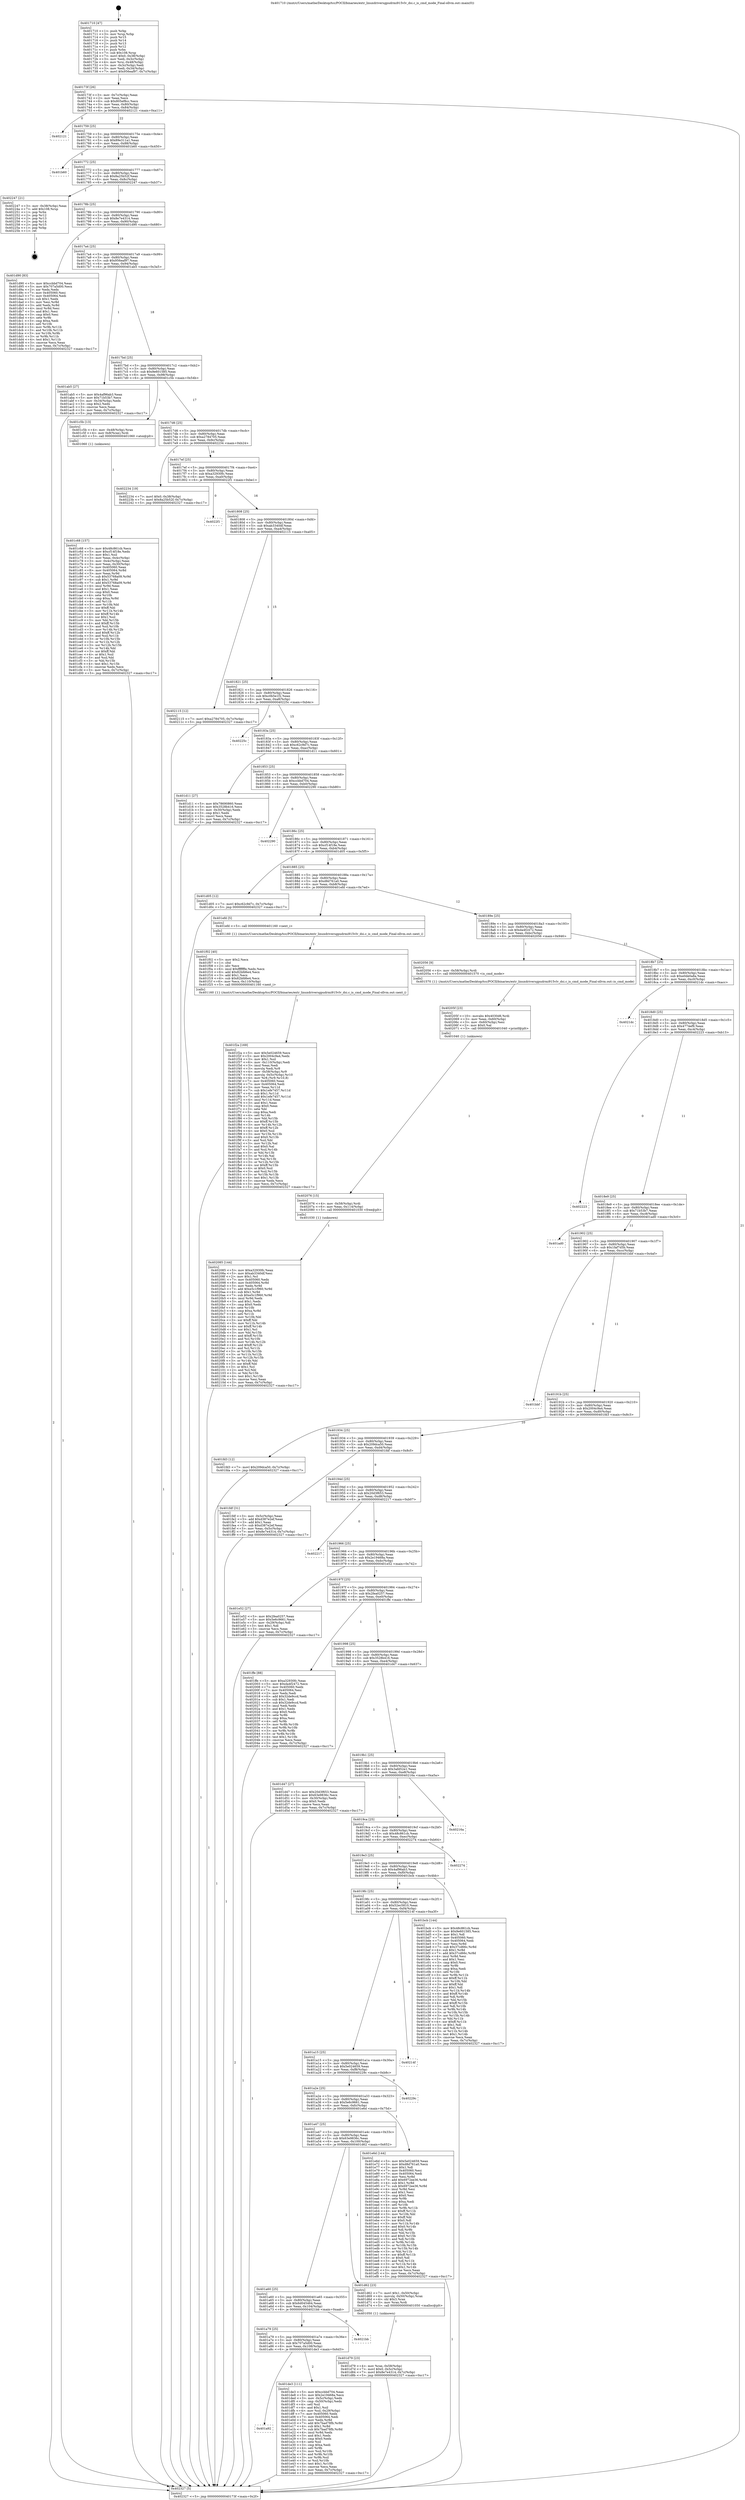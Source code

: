 digraph "0x401710" {
  label = "0x401710 (/mnt/c/Users/mathe/Desktop/tcc/POCII/binaries/extr_linuxdriversgpudrmi915vlv_dsi.c_is_cmd_mode_Final-ollvm.out::main(0))"
  labelloc = "t"
  node[shape=record]

  Entry [label="",width=0.3,height=0.3,shape=circle,fillcolor=black,style=filled]
  "0x40173f" [label="{
     0x40173f [26]\l
     | [instrs]\l
     &nbsp;&nbsp;0x40173f \<+3\>: mov -0x7c(%rbp),%eax\l
     &nbsp;&nbsp;0x401742 \<+2\>: mov %eax,%ecx\l
     &nbsp;&nbsp;0x401744 \<+6\>: sub $0x805ef8cc,%ecx\l
     &nbsp;&nbsp;0x40174a \<+3\>: mov %eax,-0x80(%rbp)\l
     &nbsp;&nbsp;0x40174d \<+6\>: mov %ecx,-0x84(%rbp)\l
     &nbsp;&nbsp;0x401753 \<+6\>: je 0000000000402121 \<main+0xa11\>\l
  }"]
  "0x402121" [label="{
     0x402121\l
  }", style=dashed]
  "0x401759" [label="{
     0x401759 [25]\l
     | [instrs]\l
     &nbsp;&nbsp;0x401759 \<+5\>: jmp 000000000040175e \<main+0x4e\>\l
     &nbsp;&nbsp;0x40175e \<+3\>: mov -0x80(%rbp),%eax\l
     &nbsp;&nbsp;0x401761 \<+5\>: sub $0x89e311a1,%eax\l
     &nbsp;&nbsp;0x401766 \<+6\>: mov %eax,-0x88(%rbp)\l
     &nbsp;&nbsp;0x40176c \<+6\>: je 0000000000401b60 \<main+0x450\>\l
  }"]
  Exit [label="",width=0.3,height=0.3,shape=circle,fillcolor=black,style=filled,peripheries=2]
  "0x401b60" [label="{
     0x401b60\l
  }", style=dashed]
  "0x401772" [label="{
     0x401772 [25]\l
     | [instrs]\l
     &nbsp;&nbsp;0x401772 \<+5\>: jmp 0000000000401777 \<main+0x67\>\l
     &nbsp;&nbsp;0x401777 \<+3\>: mov -0x80(%rbp),%eax\l
     &nbsp;&nbsp;0x40177a \<+5\>: sub $0x8a25b52f,%eax\l
     &nbsp;&nbsp;0x40177f \<+6\>: mov %eax,-0x8c(%rbp)\l
     &nbsp;&nbsp;0x401785 \<+6\>: je 0000000000402247 \<main+0xb37\>\l
  }"]
  "0x402085" [label="{
     0x402085 [144]\l
     | [instrs]\l
     &nbsp;&nbsp;0x402085 \<+5\>: mov $0xa32930fc,%eax\l
     &nbsp;&nbsp;0x40208a \<+5\>: mov $0xab3340df,%esi\l
     &nbsp;&nbsp;0x40208f \<+2\>: mov $0x1,%cl\l
     &nbsp;&nbsp;0x402091 \<+7\>: mov 0x405060,%edx\l
     &nbsp;&nbsp;0x402098 \<+8\>: mov 0x405064,%r8d\l
     &nbsp;&nbsp;0x4020a0 \<+3\>: mov %edx,%r9d\l
     &nbsp;&nbsp;0x4020a3 \<+7\>: add $0xe5c1f960,%r9d\l
     &nbsp;&nbsp;0x4020aa \<+4\>: sub $0x1,%r9d\l
     &nbsp;&nbsp;0x4020ae \<+7\>: sub $0xe5c1f960,%r9d\l
     &nbsp;&nbsp;0x4020b5 \<+4\>: imul %r9d,%edx\l
     &nbsp;&nbsp;0x4020b9 \<+3\>: and $0x1,%edx\l
     &nbsp;&nbsp;0x4020bc \<+3\>: cmp $0x0,%edx\l
     &nbsp;&nbsp;0x4020bf \<+4\>: sete %r10b\l
     &nbsp;&nbsp;0x4020c3 \<+4\>: cmp $0xa,%r8d\l
     &nbsp;&nbsp;0x4020c7 \<+4\>: setl %r11b\l
     &nbsp;&nbsp;0x4020cb \<+3\>: mov %r10b,%bl\l
     &nbsp;&nbsp;0x4020ce \<+3\>: xor $0xff,%bl\l
     &nbsp;&nbsp;0x4020d1 \<+3\>: mov %r11b,%r14b\l
     &nbsp;&nbsp;0x4020d4 \<+4\>: xor $0xff,%r14b\l
     &nbsp;&nbsp;0x4020d8 \<+3\>: xor $0x1,%cl\l
     &nbsp;&nbsp;0x4020db \<+3\>: mov %bl,%r15b\l
     &nbsp;&nbsp;0x4020de \<+4\>: and $0xff,%r15b\l
     &nbsp;&nbsp;0x4020e2 \<+3\>: and %cl,%r10b\l
     &nbsp;&nbsp;0x4020e5 \<+3\>: mov %r14b,%r12b\l
     &nbsp;&nbsp;0x4020e8 \<+4\>: and $0xff,%r12b\l
     &nbsp;&nbsp;0x4020ec \<+3\>: and %cl,%r11b\l
     &nbsp;&nbsp;0x4020ef \<+3\>: or %r10b,%r15b\l
     &nbsp;&nbsp;0x4020f2 \<+3\>: or %r11b,%r12b\l
     &nbsp;&nbsp;0x4020f5 \<+3\>: xor %r12b,%r15b\l
     &nbsp;&nbsp;0x4020f8 \<+3\>: or %r14b,%bl\l
     &nbsp;&nbsp;0x4020fb \<+3\>: xor $0xff,%bl\l
     &nbsp;&nbsp;0x4020fe \<+3\>: or $0x1,%cl\l
     &nbsp;&nbsp;0x402101 \<+2\>: and %cl,%bl\l
     &nbsp;&nbsp;0x402103 \<+3\>: or %bl,%r15b\l
     &nbsp;&nbsp;0x402106 \<+4\>: test $0x1,%r15b\l
     &nbsp;&nbsp;0x40210a \<+3\>: cmovne %esi,%eax\l
     &nbsp;&nbsp;0x40210d \<+3\>: mov %eax,-0x7c(%rbp)\l
     &nbsp;&nbsp;0x402110 \<+5\>: jmp 0000000000402327 \<main+0xc17\>\l
  }"]
  "0x402247" [label="{
     0x402247 [21]\l
     | [instrs]\l
     &nbsp;&nbsp;0x402247 \<+3\>: mov -0x38(%rbp),%eax\l
     &nbsp;&nbsp;0x40224a \<+7\>: add $0x108,%rsp\l
     &nbsp;&nbsp;0x402251 \<+1\>: pop %rbx\l
     &nbsp;&nbsp;0x402252 \<+2\>: pop %r12\l
     &nbsp;&nbsp;0x402254 \<+2\>: pop %r13\l
     &nbsp;&nbsp;0x402256 \<+2\>: pop %r14\l
     &nbsp;&nbsp;0x402258 \<+2\>: pop %r15\l
     &nbsp;&nbsp;0x40225a \<+1\>: pop %rbp\l
     &nbsp;&nbsp;0x40225b \<+1\>: ret\l
  }"]
  "0x40178b" [label="{
     0x40178b [25]\l
     | [instrs]\l
     &nbsp;&nbsp;0x40178b \<+5\>: jmp 0000000000401790 \<main+0x80\>\l
     &nbsp;&nbsp;0x401790 \<+3\>: mov -0x80(%rbp),%eax\l
     &nbsp;&nbsp;0x401793 \<+5\>: sub $0x8e7e4314,%eax\l
     &nbsp;&nbsp;0x401798 \<+6\>: mov %eax,-0x90(%rbp)\l
     &nbsp;&nbsp;0x40179e \<+6\>: je 0000000000401d90 \<main+0x680\>\l
  }"]
  "0x402076" [label="{
     0x402076 [15]\l
     | [instrs]\l
     &nbsp;&nbsp;0x402076 \<+4\>: mov -0x58(%rbp),%rdi\l
     &nbsp;&nbsp;0x40207a \<+6\>: mov %eax,-0x114(%rbp)\l
     &nbsp;&nbsp;0x402080 \<+5\>: call 0000000000401030 \<free@plt\>\l
     | [calls]\l
     &nbsp;&nbsp;0x401030 \{1\} (unknown)\l
  }"]
  "0x401d90" [label="{
     0x401d90 [83]\l
     | [instrs]\l
     &nbsp;&nbsp;0x401d90 \<+5\>: mov $0xccbbd704,%eax\l
     &nbsp;&nbsp;0x401d95 \<+5\>: mov $0x707a5d00,%ecx\l
     &nbsp;&nbsp;0x401d9a \<+2\>: xor %edx,%edx\l
     &nbsp;&nbsp;0x401d9c \<+7\>: mov 0x405060,%esi\l
     &nbsp;&nbsp;0x401da3 \<+7\>: mov 0x405064,%edi\l
     &nbsp;&nbsp;0x401daa \<+3\>: sub $0x1,%edx\l
     &nbsp;&nbsp;0x401dad \<+3\>: mov %esi,%r8d\l
     &nbsp;&nbsp;0x401db0 \<+3\>: add %edx,%r8d\l
     &nbsp;&nbsp;0x401db3 \<+4\>: imul %r8d,%esi\l
     &nbsp;&nbsp;0x401db7 \<+3\>: and $0x1,%esi\l
     &nbsp;&nbsp;0x401dba \<+3\>: cmp $0x0,%esi\l
     &nbsp;&nbsp;0x401dbd \<+4\>: sete %r9b\l
     &nbsp;&nbsp;0x401dc1 \<+3\>: cmp $0xa,%edi\l
     &nbsp;&nbsp;0x401dc4 \<+4\>: setl %r10b\l
     &nbsp;&nbsp;0x401dc8 \<+3\>: mov %r9b,%r11b\l
     &nbsp;&nbsp;0x401dcb \<+3\>: and %r10b,%r11b\l
     &nbsp;&nbsp;0x401dce \<+3\>: xor %r10b,%r9b\l
     &nbsp;&nbsp;0x401dd1 \<+3\>: or %r9b,%r11b\l
     &nbsp;&nbsp;0x401dd4 \<+4\>: test $0x1,%r11b\l
     &nbsp;&nbsp;0x401dd8 \<+3\>: cmovne %ecx,%eax\l
     &nbsp;&nbsp;0x401ddb \<+3\>: mov %eax,-0x7c(%rbp)\l
     &nbsp;&nbsp;0x401dde \<+5\>: jmp 0000000000402327 \<main+0xc17\>\l
  }"]
  "0x4017a4" [label="{
     0x4017a4 [25]\l
     | [instrs]\l
     &nbsp;&nbsp;0x4017a4 \<+5\>: jmp 00000000004017a9 \<main+0x99\>\l
     &nbsp;&nbsp;0x4017a9 \<+3\>: mov -0x80(%rbp),%eax\l
     &nbsp;&nbsp;0x4017ac \<+5\>: sub $0x956eaf97,%eax\l
     &nbsp;&nbsp;0x4017b1 \<+6\>: mov %eax,-0x94(%rbp)\l
     &nbsp;&nbsp;0x4017b7 \<+6\>: je 0000000000401ab5 \<main+0x3a5\>\l
  }"]
  "0x40205f" [label="{
     0x40205f [23]\l
     | [instrs]\l
     &nbsp;&nbsp;0x40205f \<+10\>: movabs $0x4030d6,%rdi\l
     &nbsp;&nbsp;0x402069 \<+3\>: mov %eax,-0x60(%rbp)\l
     &nbsp;&nbsp;0x40206c \<+3\>: mov -0x60(%rbp),%esi\l
     &nbsp;&nbsp;0x40206f \<+2\>: mov $0x0,%al\l
     &nbsp;&nbsp;0x402071 \<+5\>: call 0000000000401040 \<printf@plt\>\l
     | [calls]\l
     &nbsp;&nbsp;0x401040 \{1\} (unknown)\l
  }"]
  "0x401ab5" [label="{
     0x401ab5 [27]\l
     | [instrs]\l
     &nbsp;&nbsp;0x401ab5 \<+5\>: mov $0x4af96ab3,%eax\l
     &nbsp;&nbsp;0x401aba \<+5\>: mov $0x71b53b7,%ecx\l
     &nbsp;&nbsp;0x401abf \<+3\>: mov -0x34(%rbp),%edx\l
     &nbsp;&nbsp;0x401ac2 \<+3\>: cmp $0x2,%edx\l
     &nbsp;&nbsp;0x401ac5 \<+3\>: cmovne %ecx,%eax\l
     &nbsp;&nbsp;0x401ac8 \<+3\>: mov %eax,-0x7c(%rbp)\l
     &nbsp;&nbsp;0x401acb \<+5\>: jmp 0000000000402327 \<main+0xc17\>\l
  }"]
  "0x4017bd" [label="{
     0x4017bd [25]\l
     | [instrs]\l
     &nbsp;&nbsp;0x4017bd \<+5\>: jmp 00000000004017c2 \<main+0xb2\>\l
     &nbsp;&nbsp;0x4017c2 \<+3\>: mov -0x80(%rbp),%eax\l
     &nbsp;&nbsp;0x4017c5 \<+5\>: sub $0x9e601585,%eax\l
     &nbsp;&nbsp;0x4017ca \<+6\>: mov %eax,-0x98(%rbp)\l
     &nbsp;&nbsp;0x4017d0 \<+6\>: je 0000000000401c5b \<main+0x54b\>\l
  }"]
  "0x402327" [label="{
     0x402327 [5]\l
     | [instrs]\l
     &nbsp;&nbsp;0x402327 \<+5\>: jmp 000000000040173f \<main+0x2f\>\l
  }"]
  "0x401710" [label="{
     0x401710 [47]\l
     | [instrs]\l
     &nbsp;&nbsp;0x401710 \<+1\>: push %rbp\l
     &nbsp;&nbsp;0x401711 \<+3\>: mov %rsp,%rbp\l
     &nbsp;&nbsp;0x401714 \<+2\>: push %r15\l
     &nbsp;&nbsp;0x401716 \<+2\>: push %r14\l
     &nbsp;&nbsp;0x401718 \<+2\>: push %r13\l
     &nbsp;&nbsp;0x40171a \<+2\>: push %r12\l
     &nbsp;&nbsp;0x40171c \<+1\>: push %rbx\l
     &nbsp;&nbsp;0x40171d \<+7\>: sub $0x108,%rsp\l
     &nbsp;&nbsp;0x401724 \<+7\>: movl $0x0,-0x38(%rbp)\l
     &nbsp;&nbsp;0x40172b \<+3\>: mov %edi,-0x3c(%rbp)\l
     &nbsp;&nbsp;0x40172e \<+4\>: mov %rsi,-0x48(%rbp)\l
     &nbsp;&nbsp;0x401732 \<+3\>: mov -0x3c(%rbp),%edi\l
     &nbsp;&nbsp;0x401735 \<+3\>: mov %edi,-0x34(%rbp)\l
     &nbsp;&nbsp;0x401738 \<+7\>: movl $0x956eaf97,-0x7c(%rbp)\l
  }"]
  "0x401f2a" [label="{
     0x401f2a [169]\l
     | [instrs]\l
     &nbsp;&nbsp;0x401f2a \<+5\>: mov $0x5e024659,%ecx\l
     &nbsp;&nbsp;0x401f2f \<+5\>: mov $0x2004c9a4,%edx\l
     &nbsp;&nbsp;0x401f34 \<+3\>: mov $0x1,%sil\l
     &nbsp;&nbsp;0x401f37 \<+6\>: mov -0x110(%rbp),%edi\l
     &nbsp;&nbsp;0x401f3d \<+3\>: imul %eax,%edi\l
     &nbsp;&nbsp;0x401f40 \<+3\>: movslq %edi,%r8\l
     &nbsp;&nbsp;0x401f43 \<+4\>: mov -0x58(%rbp),%r9\l
     &nbsp;&nbsp;0x401f47 \<+4\>: movslq -0x5c(%rbp),%r10\l
     &nbsp;&nbsp;0x401f4b \<+4\>: mov %r8,(%r9,%r10,8)\l
     &nbsp;&nbsp;0x401f4f \<+7\>: mov 0x405060,%eax\l
     &nbsp;&nbsp;0x401f56 \<+7\>: mov 0x405064,%edi\l
     &nbsp;&nbsp;0x401f5d \<+3\>: mov %eax,%r11d\l
     &nbsp;&nbsp;0x401f60 \<+7\>: sub $0x1efe7457,%r11d\l
     &nbsp;&nbsp;0x401f67 \<+4\>: sub $0x1,%r11d\l
     &nbsp;&nbsp;0x401f6b \<+7\>: add $0x1efe7457,%r11d\l
     &nbsp;&nbsp;0x401f72 \<+4\>: imul %r11d,%eax\l
     &nbsp;&nbsp;0x401f76 \<+3\>: and $0x1,%eax\l
     &nbsp;&nbsp;0x401f79 \<+3\>: cmp $0x0,%eax\l
     &nbsp;&nbsp;0x401f7c \<+3\>: sete %bl\l
     &nbsp;&nbsp;0x401f7f \<+3\>: cmp $0xa,%edi\l
     &nbsp;&nbsp;0x401f82 \<+4\>: setl %r14b\l
     &nbsp;&nbsp;0x401f86 \<+3\>: mov %bl,%r15b\l
     &nbsp;&nbsp;0x401f89 \<+4\>: xor $0xff,%r15b\l
     &nbsp;&nbsp;0x401f8d \<+3\>: mov %r14b,%r12b\l
     &nbsp;&nbsp;0x401f90 \<+4\>: xor $0xff,%r12b\l
     &nbsp;&nbsp;0x401f94 \<+4\>: xor $0x0,%sil\l
     &nbsp;&nbsp;0x401f98 \<+3\>: mov %r15b,%r13b\l
     &nbsp;&nbsp;0x401f9b \<+4\>: and $0x0,%r13b\l
     &nbsp;&nbsp;0x401f9f \<+3\>: and %sil,%bl\l
     &nbsp;&nbsp;0x401fa2 \<+3\>: mov %r12b,%al\l
     &nbsp;&nbsp;0x401fa5 \<+2\>: and $0x0,%al\l
     &nbsp;&nbsp;0x401fa7 \<+3\>: and %sil,%r14b\l
     &nbsp;&nbsp;0x401faa \<+3\>: or %bl,%r13b\l
     &nbsp;&nbsp;0x401fad \<+3\>: or %r14b,%al\l
     &nbsp;&nbsp;0x401fb0 \<+3\>: xor %al,%r13b\l
     &nbsp;&nbsp;0x401fb3 \<+3\>: or %r12b,%r15b\l
     &nbsp;&nbsp;0x401fb6 \<+4\>: xor $0xff,%r15b\l
     &nbsp;&nbsp;0x401fba \<+4\>: or $0x0,%sil\l
     &nbsp;&nbsp;0x401fbe \<+3\>: and %sil,%r15b\l
     &nbsp;&nbsp;0x401fc1 \<+3\>: or %r15b,%r13b\l
     &nbsp;&nbsp;0x401fc4 \<+4\>: test $0x1,%r13b\l
     &nbsp;&nbsp;0x401fc8 \<+3\>: cmovne %edx,%ecx\l
     &nbsp;&nbsp;0x401fcb \<+3\>: mov %ecx,-0x7c(%rbp)\l
     &nbsp;&nbsp;0x401fce \<+5\>: jmp 0000000000402327 \<main+0xc17\>\l
  }"]
  "0x401c5b" [label="{
     0x401c5b [13]\l
     | [instrs]\l
     &nbsp;&nbsp;0x401c5b \<+4\>: mov -0x48(%rbp),%rax\l
     &nbsp;&nbsp;0x401c5f \<+4\>: mov 0x8(%rax),%rdi\l
     &nbsp;&nbsp;0x401c63 \<+5\>: call 0000000000401060 \<atoi@plt\>\l
     | [calls]\l
     &nbsp;&nbsp;0x401060 \{1\} (unknown)\l
  }"]
  "0x4017d6" [label="{
     0x4017d6 [25]\l
     | [instrs]\l
     &nbsp;&nbsp;0x4017d6 \<+5\>: jmp 00000000004017db \<main+0xcb\>\l
     &nbsp;&nbsp;0x4017db \<+3\>: mov -0x80(%rbp),%eax\l
     &nbsp;&nbsp;0x4017de \<+5\>: sub $0xa2784705,%eax\l
     &nbsp;&nbsp;0x4017e3 \<+6\>: mov %eax,-0x9c(%rbp)\l
     &nbsp;&nbsp;0x4017e9 \<+6\>: je 0000000000402234 \<main+0xb24\>\l
  }"]
  "0x401f02" [label="{
     0x401f02 [40]\l
     | [instrs]\l
     &nbsp;&nbsp;0x401f02 \<+5\>: mov $0x2,%ecx\l
     &nbsp;&nbsp;0x401f07 \<+1\>: cltd\l
     &nbsp;&nbsp;0x401f08 \<+2\>: idiv %ecx\l
     &nbsp;&nbsp;0x401f0a \<+6\>: imul $0xfffffffe,%edx,%ecx\l
     &nbsp;&nbsp;0x401f10 \<+6\>: add $0x82bfd6e4,%ecx\l
     &nbsp;&nbsp;0x401f16 \<+3\>: add $0x1,%ecx\l
     &nbsp;&nbsp;0x401f19 \<+6\>: sub $0x82bfd6e4,%ecx\l
     &nbsp;&nbsp;0x401f1f \<+6\>: mov %ecx,-0x110(%rbp)\l
     &nbsp;&nbsp;0x401f25 \<+5\>: call 0000000000401160 \<next_i\>\l
     | [calls]\l
     &nbsp;&nbsp;0x401160 \{1\} (/mnt/c/Users/mathe/Desktop/tcc/POCII/binaries/extr_linuxdriversgpudrmi915vlv_dsi.c_is_cmd_mode_Final-ollvm.out::next_i)\l
  }"]
  "0x402234" [label="{
     0x402234 [19]\l
     | [instrs]\l
     &nbsp;&nbsp;0x402234 \<+7\>: movl $0x0,-0x38(%rbp)\l
     &nbsp;&nbsp;0x40223b \<+7\>: movl $0x8a25b52f,-0x7c(%rbp)\l
     &nbsp;&nbsp;0x402242 \<+5\>: jmp 0000000000402327 \<main+0xc17\>\l
  }"]
  "0x4017ef" [label="{
     0x4017ef [25]\l
     | [instrs]\l
     &nbsp;&nbsp;0x4017ef \<+5\>: jmp 00000000004017f4 \<main+0xe4\>\l
     &nbsp;&nbsp;0x4017f4 \<+3\>: mov -0x80(%rbp),%eax\l
     &nbsp;&nbsp;0x4017f7 \<+5\>: sub $0xa32930fc,%eax\l
     &nbsp;&nbsp;0x4017fc \<+6\>: mov %eax,-0xa0(%rbp)\l
     &nbsp;&nbsp;0x401802 \<+6\>: je 00000000004022f1 \<main+0xbe1\>\l
  }"]
  "0x401a92" [label="{
     0x401a92\l
  }", style=dashed]
  "0x4022f1" [label="{
     0x4022f1\l
  }", style=dashed]
  "0x401808" [label="{
     0x401808 [25]\l
     | [instrs]\l
     &nbsp;&nbsp;0x401808 \<+5\>: jmp 000000000040180d \<main+0xfd\>\l
     &nbsp;&nbsp;0x40180d \<+3\>: mov -0x80(%rbp),%eax\l
     &nbsp;&nbsp;0x401810 \<+5\>: sub $0xab3340df,%eax\l
     &nbsp;&nbsp;0x401815 \<+6\>: mov %eax,-0xa4(%rbp)\l
     &nbsp;&nbsp;0x40181b \<+6\>: je 0000000000402115 \<main+0xa05\>\l
  }"]
  "0x401de3" [label="{
     0x401de3 [111]\l
     | [instrs]\l
     &nbsp;&nbsp;0x401de3 \<+5\>: mov $0xccbbd704,%eax\l
     &nbsp;&nbsp;0x401de8 \<+5\>: mov $0x2e19468a,%ecx\l
     &nbsp;&nbsp;0x401ded \<+3\>: mov -0x5c(%rbp),%edx\l
     &nbsp;&nbsp;0x401df0 \<+3\>: cmp -0x50(%rbp),%edx\l
     &nbsp;&nbsp;0x401df3 \<+4\>: setl %sil\l
     &nbsp;&nbsp;0x401df7 \<+4\>: and $0x1,%sil\l
     &nbsp;&nbsp;0x401dfb \<+4\>: mov %sil,-0x29(%rbp)\l
     &nbsp;&nbsp;0x401dff \<+7\>: mov 0x405060,%edx\l
     &nbsp;&nbsp;0x401e06 \<+7\>: mov 0x405064,%edi\l
     &nbsp;&nbsp;0x401e0d \<+3\>: mov %edx,%r8d\l
     &nbsp;&nbsp;0x401e10 \<+7\>: add $0x7bad78fb,%r8d\l
     &nbsp;&nbsp;0x401e17 \<+4\>: sub $0x1,%r8d\l
     &nbsp;&nbsp;0x401e1b \<+7\>: sub $0x7bad78fb,%r8d\l
     &nbsp;&nbsp;0x401e22 \<+4\>: imul %r8d,%edx\l
     &nbsp;&nbsp;0x401e26 \<+3\>: and $0x1,%edx\l
     &nbsp;&nbsp;0x401e29 \<+3\>: cmp $0x0,%edx\l
     &nbsp;&nbsp;0x401e2c \<+4\>: sete %sil\l
     &nbsp;&nbsp;0x401e30 \<+3\>: cmp $0xa,%edi\l
     &nbsp;&nbsp;0x401e33 \<+4\>: setl %r9b\l
     &nbsp;&nbsp;0x401e37 \<+3\>: mov %sil,%r10b\l
     &nbsp;&nbsp;0x401e3a \<+3\>: and %r9b,%r10b\l
     &nbsp;&nbsp;0x401e3d \<+3\>: xor %r9b,%sil\l
     &nbsp;&nbsp;0x401e40 \<+3\>: or %sil,%r10b\l
     &nbsp;&nbsp;0x401e43 \<+4\>: test $0x1,%r10b\l
     &nbsp;&nbsp;0x401e47 \<+3\>: cmovne %ecx,%eax\l
     &nbsp;&nbsp;0x401e4a \<+3\>: mov %eax,-0x7c(%rbp)\l
     &nbsp;&nbsp;0x401e4d \<+5\>: jmp 0000000000402327 \<main+0xc17\>\l
  }"]
  "0x402115" [label="{
     0x402115 [12]\l
     | [instrs]\l
     &nbsp;&nbsp;0x402115 \<+7\>: movl $0xa2784705,-0x7c(%rbp)\l
     &nbsp;&nbsp;0x40211c \<+5\>: jmp 0000000000402327 \<main+0xc17\>\l
  }"]
  "0x401821" [label="{
     0x401821 [25]\l
     | [instrs]\l
     &nbsp;&nbsp;0x401821 \<+5\>: jmp 0000000000401826 \<main+0x116\>\l
     &nbsp;&nbsp;0x401826 \<+3\>: mov -0x80(%rbp),%eax\l
     &nbsp;&nbsp;0x401829 \<+5\>: sub $0xc0b5e1f2,%eax\l
     &nbsp;&nbsp;0x40182e \<+6\>: mov %eax,-0xa8(%rbp)\l
     &nbsp;&nbsp;0x401834 \<+6\>: je 000000000040225c \<main+0xb4c\>\l
  }"]
  "0x401a79" [label="{
     0x401a79 [25]\l
     | [instrs]\l
     &nbsp;&nbsp;0x401a79 \<+5\>: jmp 0000000000401a7e \<main+0x36e\>\l
     &nbsp;&nbsp;0x401a7e \<+3\>: mov -0x80(%rbp),%eax\l
     &nbsp;&nbsp;0x401a81 \<+5\>: sub $0x707a5d00,%eax\l
     &nbsp;&nbsp;0x401a86 \<+6\>: mov %eax,-0x108(%rbp)\l
     &nbsp;&nbsp;0x401a8c \<+6\>: je 0000000000401de3 \<main+0x6d3\>\l
  }"]
  "0x40225c" [label="{
     0x40225c\l
  }", style=dashed]
  "0x40183a" [label="{
     0x40183a [25]\l
     | [instrs]\l
     &nbsp;&nbsp;0x40183a \<+5\>: jmp 000000000040183f \<main+0x12f\>\l
     &nbsp;&nbsp;0x40183f \<+3\>: mov -0x80(%rbp),%eax\l
     &nbsp;&nbsp;0x401842 \<+5\>: sub $0xc62c9d7c,%eax\l
     &nbsp;&nbsp;0x401847 \<+6\>: mov %eax,-0xac(%rbp)\l
     &nbsp;&nbsp;0x40184d \<+6\>: je 0000000000401d11 \<main+0x601\>\l
  }"]
  "0x4021bb" [label="{
     0x4021bb\l
  }", style=dashed]
  "0x401d11" [label="{
     0x401d11 [27]\l
     | [instrs]\l
     &nbsp;&nbsp;0x401d11 \<+5\>: mov $0x78690860,%eax\l
     &nbsp;&nbsp;0x401d16 \<+5\>: mov $0x3528b416,%ecx\l
     &nbsp;&nbsp;0x401d1b \<+3\>: mov -0x30(%rbp),%edx\l
     &nbsp;&nbsp;0x401d1e \<+3\>: cmp $0x1,%edx\l
     &nbsp;&nbsp;0x401d21 \<+3\>: cmovl %ecx,%eax\l
     &nbsp;&nbsp;0x401d24 \<+3\>: mov %eax,-0x7c(%rbp)\l
     &nbsp;&nbsp;0x401d27 \<+5\>: jmp 0000000000402327 \<main+0xc17\>\l
  }"]
  "0x401853" [label="{
     0x401853 [25]\l
     | [instrs]\l
     &nbsp;&nbsp;0x401853 \<+5\>: jmp 0000000000401858 \<main+0x148\>\l
     &nbsp;&nbsp;0x401858 \<+3\>: mov -0x80(%rbp),%eax\l
     &nbsp;&nbsp;0x40185b \<+5\>: sub $0xccbbd704,%eax\l
     &nbsp;&nbsp;0x401860 \<+6\>: mov %eax,-0xb0(%rbp)\l
     &nbsp;&nbsp;0x401866 \<+6\>: je 0000000000402290 \<main+0xb80\>\l
  }"]
  "0x401d79" [label="{
     0x401d79 [23]\l
     | [instrs]\l
     &nbsp;&nbsp;0x401d79 \<+4\>: mov %rax,-0x58(%rbp)\l
     &nbsp;&nbsp;0x401d7d \<+7\>: movl $0x0,-0x5c(%rbp)\l
     &nbsp;&nbsp;0x401d84 \<+7\>: movl $0x8e7e4314,-0x7c(%rbp)\l
     &nbsp;&nbsp;0x401d8b \<+5\>: jmp 0000000000402327 \<main+0xc17\>\l
  }"]
  "0x402290" [label="{
     0x402290\l
  }", style=dashed]
  "0x40186c" [label="{
     0x40186c [25]\l
     | [instrs]\l
     &nbsp;&nbsp;0x40186c \<+5\>: jmp 0000000000401871 \<main+0x161\>\l
     &nbsp;&nbsp;0x401871 \<+3\>: mov -0x80(%rbp),%eax\l
     &nbsp;&nbsp;0x401874 \<+5\>: sub $0xcf14f18e,%eax\l
     &nbsp;&nbsp;0x401879 \<+6\>: mov %eax,-0xb4(%rbp)\l
     &nbsp;&nbsp;0x40187f \<+6\>: je 0000000000401d05 \<main+0x5f5\>\l
  }"]
  "0x401a60" [label="{
     0x401a60 [25]\l
     | [instrs]\l
     &nbsp;&nbsp;0x401a60 \<+5\>: jmp 0000000000401a65 \<main+0x355\>\l
     &nbsp;&nbsp;0x401a65 \<+3\>: mov -0x80(%rbp),%eax\l
     &nbsp;&nbsp;0x401a68 \<+5\>: sub $0x6d045464,%eax\l
     &nbsp;&nbsp;0x401a6d \<+6\>: mov %eax,-0x104(%rbp)\l
     &nbsp;&nbsp;0x401a73 \<+6\>: je 00000000004021bb \<main+0xaab\>\l
  }"]
  "0x401d05" [label="{
     0x401d05 [12]\l
     | [instrs]\l
     &nbsp;&nbsp;0x401d05 \<+7\>: movl $0xc62c9d7c,-0x7c(%rbp)\l
     &nbsp;&nbsp;0x401d0c \<+5\>: jmp 0000000000402327 \<main+0xc17\>\l
  }"]
  "0x401885" [label="{
     0x401885 [25]\l
     | [instrs]\l
     &nbsp;&nbsp;0x401885 \<+5\>: jmp 000000000040188a \<main+0x17a\>\l
     &nbsp;&nbsp;0x40188a \<+3\>: mov -0x80(%rbp),%eax\l
     &nbsp;&nbsp;0x40188d \<+5\>: sub $0xd8d761a0,%eax\l
     &nbsp;&nbsp;0x401892 \<+6\>: mov %eax,-0xb8(%rbp)\l
     &nbsp;&nbsp;0x401898 \<+6\>: je 0000000000401efd \<main+0x7ed\>\l
  }"]
  "0x401d62" [label="{
     0x401d62 [23]\l
     | [instrs]\l
     &nbsp;&nbsp;0x401d62 \<+7\>: movl $0x1,-0x50(%rbp)\l
     &nbsp;&nbsp;0x401d69 \<+4\>: movslq -0x50(%rbp),%rax\l
     &nbsp;&nbsp;0x401d6d \<+4\>: shl $0x3,%rax\l
     &nbsp;&nbsp;0x401d71 \<+3\>: mov %rax,%rdi\l
     &nbsp;&nbsp;0x401d74 \<+5\>: call 0000000000401050 \<malloc@plt\>\l
     | [calls]\l
     &nbsp;&nbsp;0x401050 \{1\} (unknown)\l
  }"]
  "0x401efd" [label="{
     0x401efd [5]\l
     | [instrs]\l
     &nbsp;&nbsp;0x401efd \<+5\>: call 0000000000401160 \<next_i\>\l
     | [calls]\l
     &nbsp;&nbsp;0x401160 \{1\} (/mnt/c/Users/mathe/Desktop/tcc/POCII/binaries/extr_linuxdriversgpudrmi915vlv_dsi.c_is_cmd_mode_Final-ollvm.out::next_i)\l
  }"]
  "0x40189e" [label="{
     0x40189e [25]\l
     | [instrs]\l
     &nbsp;&nbsp;0x40189e \<+5\>: jmp 00000000004018a3 \<main+0x193\>\l
     &nbsp;&nbsp;0x4018a3 \<+3\>: mov -0x80(%rbp),%eax\l
     &nbsp;&nbsp;0x4018a6 \<+5\>: sub $0xda4f2472,%eax\l
     &nbsp;&nbsp;0x4018ab \<+6\>: mov %eax,-0xbc(%rbp)\l
     &nbsp;&nbsp;0x4018b1 \<+6\>: je 0000000000402056 \<main+0x946\>\l
  }"]
  "0x401a47" [label="{
     0x401a47 [25]\l
     | [instrs]\l
     &nbsp;&nbsp;0x401a47 \<+5\>: jmp 0000000000401a4c \<main+0x33c\>\l
     &nbsp;&nbsp;0x401a4c \<+3\>: mov -0x80(%rbp),%eax\l
     &nbsp;&nbsp;0x401a4f \<+5\>: sub $0x63e9836c,%eax\l
     &nbsp;&nbsp;0x401a54 \<+6\>: mov %eax,-0x100(%rbp)\l
     &nbsp;&nbsp;0x401a5a \<+6\>: je 0000000000401d62 \<main+0x652\>\l
  }"]
  "0x402056" [label="{
     0x402056 [9]\l
     | [instrs]\l
     &nbsp;&nbsp;0x402056 \<+4\>: mov -0x58(%rbp),%rdi\l
     &nbsp;&nbsp;0x40205a \<+5\>: call 0000000000401570 \<is_cmd_mode\>\l
     | [calls]\l
     &nbsp;&nbsp;0x401570 \{1\} (/mnt/c/Users/mathe/Desktop/tcc/POCII/binaries/extr_linuxdriversgpudrmi915vlv_dsi.c_is_cmd_mode_Final-ollvm.out::is_cmd_mode)\l
  }"]
  "0x4018b7" [label="{
     0x4018b7 [25]\l
     | [instrs]\l
     &nbsp;&nbsp;0x4018b7 \<+5\>: jmp 00000000004018bc \<main+0x1ac\>\l
     &nbsp;&nbsp;0x4018bc \<+3\>: mov -0x80(%rbp),%eax\l
     &nbsp;&nbsp;0x4018bf \<+5\>: sub $0xe0de0a8a,%eax\l
     &nbsp;&nbsp;0x4018c4 \<+6\>: mov %eax,-0xc0(%rbp)\l
     &nbsp;&nbsp;0x4018ca \<+6\>: je 00000000004021dc \<main+0xacc\>\l
  }"]
  "0x401e6d" [label="{
     0x401e6d [144]\l
     | [instrs]\l
     &nbsp;&nbsp;0x401e6d \<+5\>: mov $0x5e024659,%eax\l
     &nbsp;&nbsp;0x401e72 \<+5\>: mov $0xd8d761a0,%ecx\l
     &nbsp;&nbsp;0x401e77 \<+2\>: mov $0x1,%dl\l
     &nbsp;&nbsp;0x401e79 \<+7\>: mov 0x405060,%esi\l
     &nbsp;&nbsp;0x401e80 \<+7\>: mov 0x405064,%edi\l
     &nbsp;&nbsp;0x401e87 \<+3\>: mov %esi,%r8d\l
     &nbsp;&nbsp;0x401e8a \<+7\>: add $0x6972ee36,%r8d\l
     &nbsp;&nbsp;0x401e91 \<+4\>: sub $0x1,%r8d\l
     &nbsp;&nbsp;0x401e95 \<+7\>: sub $0x6972ee36,%r8d\l
     &nbsp;&nbsp;0x401e9c \<+4\>: imul %r8d,%esi\l
     &nbsp;&nbsp;0x401ea0 \<+3\>: and $0x1,%esi\l
     &nbsp;&nbsp;0x401ea3 \<+3\>: cmp $0x0,%esi\l
     &nbsp;&nbsp;0x401ea6 \<+4\>: sete %r9b\l
     &nbsp;&nbsp;0x401eaa \<+3\>: cmp $0xa,%edi\l
     &nbsp;&nbsp;0x401ead \<+4\>: setl %r10b\l
     &nbsp;&nbsp;0x401eb1 \<+3\>: mov %r9b,%r11b\l
     &nbsp;&nbsp;0x401eb4 \<+4\>: xor $0xff,%r11b\l
     &nbsp;&nbsp;0x401eb8 \<+3\>: mov %r10b,%bl\l
     &nbsp;&nbsp;0x401ebb \<+3\>: xor $0xff,%bl\l
     &nbsp;&nbsp;0x401ebe \<+3\>: xor $0x0,%dl\l
     &nbsp;&nbsp;0x401ec1 \<+3\>: mov %r11b,%r14b\l
     &nbsp;&nbsp;0x401ec4 \<+4\>: and $0x0,%r14b\l
     &nbsp;&nbsp;0x401ec8 \<+3\>: and %dl,%r9b\l
     &nbsp;&nbsp;0x401ecb \<+3\>: mov %bl,%r15b\l
     &nbsp;&nbsp;0x401ece \<+4\>: and $0x0,%r15b\l
     &nbsp;&nbsp;0x401ed2 \<+3\>: and %dl,%r10b\l
     &nbsp;&nbsp;0x401ed5 \<+3\>: or %r9b,%r14b\l
     &nbsp;&nbsp;0x401ed8 \<+3\>: or %r10b,%r15b\l
     &nbsp;&nbsp;0x401edb \<+3\>: xor %r15b,%r14b\l
     &nbsp;&nbsp;0x401ede \<+3\>: or %bl,%r11b\l
     &nbsp;&nbsp;0x401ee1 \<+4\>: xor $0xff,%r11b\l
     &nbsp;&nbsp;0x401ee5 \<+3\>: or $0x0,%dl\l
     &nbsp;&nbsp;0x401ee8 \<+3\>: and %dl,%r11b\l
     &nbsp;&nbsp;0x401eeb \<+3\>: or %r11b,%r14b\l
     &nbsp;&nbsp;0x401eee \<+4\>: test $0x1,%r14b\l
     &nbsp;&nbsp;0x401ef2 \<+3\>: cmovne %ecx,%eax\l
     &nbsp;&nbsp;0x401ef5 \<+3\>: mov %eax,-0x7c(%rbp)\l
     &nbsp;&nbsp;0x401ef8 \<+5\>: jmp 0000000000402327 \<main+0xc17\>\l
  }"]
  "0x4021dc" [label="{
     0x4021dc\l
  }", style=dashed]
  "0x4018d0" [label="{
     0x4018d0 [25]\l
     | [instrs]\l
     &nbsp;&nbsp;0x4018d0 \<+5\>: jmp 00000000004018d5 \<main+0x1c5\>\l
     &nbsp;&nbsp;0x4018d5 \<+3\>: mov -0x80(%rbp),%eax\l
     &nbsp;&nbsp;0x4018d8 \<+5\>: sub $0x4774ef9,%eax\l
     &nbsp;&nbsp;0x4018dd \<+6\>: mov %eax,-0xc4(%rbp)\l
     &nbsp;&nbsp;0x4018e3 \<+6\>: je 0000000000402223 \<main+0xb13\>\l
  }"]
  "0x401a2e" [label="{
     0x401a2e [25]\l
     | [instrs]\l
     &nbsp;&nbsp;0x401a2e \<+5\>: jmp 0000000000401a33 \<main+0x323\>\l
     &nbsp;&nbsp;0x401a33 \<+3\>: mov -0x80(%rbp),%eax\l
     &nbsp;&nbsp;0x401a36 \<+5\>: sub $0x5e6c9661,%eax\l
     &nbsp;&nbsp;0x401a3b \<+6\>: mov %eax,-0xfc(%rbp)\l
     &nbsp;&nbsp;0x401a41 \<+6\>: je 0000000000401e6d \<main+0x75d\>\l
  }"]
  "0x402223" [label="{
     0x402223\l
  }", style=dashed]
  "0x4018e9" [label="{
     0x4018e9 [25]\l
     | [instrs]\l
     &nbsp;&nbsp;0x4018e9 \<+5\>: jmp 00000000004018ee \<main+0x1de\>\l
     &nbsp;&nbsp;0x4018ee \<+3\>: mov -0x80(%rbp),%eax\l
     &nbsp;&nbsp;0x4018f1 \<+5\>: sub $0x71b53b7,%eax\l
     &nbsp;&nbsp;0x4018f6 \<+6\>: mov %eax,-0xc8(%rbp)\l
     &nbsp;&nbsp;0x4018fc \<+6\>: je 0000000000401ad0 \<main+0x3c0\>\l
  }"]
  "0x40229c" [label="{
     0x40229c\l
  }", style=dashed]
  "0x401ad0" [label="{
     0x401ad0\l
  }", style=dashed]
  "0x401902" [label="{
     0x401902 [25]\l
     | [instrs]\l
     &nbsp;&nbsp;0x401902 \<+5\>: jmp 0000000000401907 \<main+0x1f7\>\l
     &nbsp;&nbsp;0x401907 \<+3\>: mov -0x80(%rbp),%eax\l
     &nbsp;&nbsp;0x40190a \<+5\>: sub $0x1faf7d5b,%eax\l
     &nbsp;&nbsp;0x40190f \<+6\>: mov %eax,-0xcc(%rbp)\l
     &nbsp;&nbsp;0x401915 \<+6\>: je 0000000000401bbf \<main+0x4af\>\l
  }"]
  "0x401a15" [label="{
     0x401a15 [25]\l
     | [instrs]\l
     &nbsp;&nbsp;0x401a15 \<+5\>: jmp 0000000000401a1a \<main+0x30a\>\l
     &nbsp;&nbsp;0x401a1a \<+3\>: mov -0x80(%rbp),%eax\l
     &nbsp;&nbsp;0x401a1d \<+5\>: sub $0x5e024659,%eax\l
     &nbsp;&nbsp;0x401a22 \<+6\>: mov %eax,-0xf8(%rbp)\l
     &nbsp;&nbsp;0x401a28 \<+6\>: je 000000000040229c \<main+0xb8c\>\l
  }"]
  "0x401bbf" [label="{
     0x401bbf\l
  }", style=dashed]
  "0x40191b" [label="{
     0x40191b [25]\l
     | [instrs]\l
     &nbsp;&nbsp;0x40191b \<+5\>: jmp 0000000000401920 \<main+0x210\>\l
     &nbsp;&nbsp;0x401920 \<+3\>: mov -0x80(%rbp),%eax\l
     &nbsp;&nbsp;0x401923 \<+5\>: sub $0x2004c9a4,%eax\l
     &nbsp;&nbsp;0x401928 \<+6\>: mov %eax,-0xd0(%rbp)\l
     &nbsp;&nbsp;0x40192e \<+6\>: je 0000000000401fd3 \<main+0x8c3\>\l
  }"]
  "0x40214f" [label="{
     0x40214f\l
  }", style=dashed]
  "0x401fd3" [label="{
     0x401fd3 [12]\l
     | [instrs]\l
     &nbsp;&nbsp;0x401fd3 \<+7\>: movl $0x209dca50,-0x7c(%rbp)\l
     &nbsp;&nbsp;0x401fda \<+5\>: jmp 0000000000402327 \<main+0xc17\>\l
  }"]
  "0x401934" [label="{
     0x401934 [25]\l
     | [instrs]\l
     &nbsp;&nbsp;0x401934 \<+5\>: jmp 0000000000401939 \<main+0x229\>\l
     &nbsp;&nbsp;0x401939 \<+3\>: mov -0x80(%rbp),%eax\l
     &nbsp;&nbsp;0x40193c \<+5\>: sub $0x209dca50,%eax\l
     &nbsp;&nbsp;0x401941 \<+6\>: mov %eax,-0xd4(%rbp)\l
     &nbsp;&nbsp;0x401947 \<+6\>: je 0000000000401fdf \<main+0x8cf\>\l
  }"]
  "0x401c68" [label="{
     0x401c68 [157]\l
     | [instrs]\l
     &nbsp;&nbsp;0x401c68 \<+5\>: mov $0x48c861cb,%ecx\l
     &nbsp;&nbsp;0x401c6d \<+5\>: mov $0xcf14f18e,%edx\l
     &nbsp;&nbsp;0x401c72 \<+3\>: mov $0x1,%sil\l
     &nbsp;&nbsp;0x401c75 \<+3\>: mov %eax,-0x4c(%rbp)\l
     &nbsp;&nbsp;0x401c78 \<+3\>: mov -0x4c(%rbp),%eax\l
     &nbsp;&nbsp;0x401c7b \<+3\>: mov %eax,-0x30(%rbp)\l
     &nbsp;&nbsp;0x401c7e \<+7\>: mov 0x405060,%eax\l
     &nbsp;&nbsp;0x401c85 \<+8\>: mov 0x405064,%r8d\l
     &nbsp;&nbsp;0x401c8d \<+3\>: mov %eax,%r9d\l
     &nbsp;&nbsp;0x401c90 \<+7\>: sub $0x53768a09,%r9d\l
     &nbsp;&nbsp;0x401c97 \<+4\>: sub $0x1,%r9d\l
     &nbsp;&nbsp;0x401c9b \<+7\>: add $0x53768a09,%r9d\l
     &nbsp;&nbsp;0x401ca2 \<+4\>: imul %r9d,%eax\l
     &nbsp;&nbsp;0x401ca6 \<+3\>: and $0x1,%eax\l
     &nbsp;&nbsp;0x401ca9 \<+3\>: cmp $0x0,%eax\l
     &nbsp;&nbsp;0x401cac \<+4\>: sete %r10b\l
     &nbsp;&nbsp;0x401cb0 \<+4\>: cmp $0xa,%r8d\l
     &nbsp;&nbsp;0x401cb4 \<+4\>: setl %r11b\l
     &nbsp;&nbsp;0x401cb8 \<+3\>: mov %r10b,%bl\l
     &nbsp;&nbsp;0x401cbb \<+3\>: xor $0xff,%bl\l
     &nbsp;&nbsp;0x401cbe \<+3\>: mov %r11b,%r14b\l
     &nbsp;&nbsp;0x401cc1 \<+4\>: xor $0xff,%r14b\l
     &nbsp;&nbsp;0x401cc5 \<+4\>: xor $0x1,%sil\l
     &nbsp;&nbsp;0x401cc9 \<+3\>: mov %bl,%r15b\l
     &nbsp;&nbsp;0x401ccc \<+4\>: and $0xff,%r15b\l
     &nbsp;&nbsp;0x401cd0 \<+3\>: and %sil,%r10b\l
     &nbsp;&nbsp;0x401cd3 \<+3\>: mov %r14b,%r12b\l
     &nbsp;&nbsp;0x401cd6 \<+4\>: and $0xff,%r12b\l
     &nbsp;&nbsp;0x401cda \<+3\>: and %sil,%r11b\l
     &nbsp;&nbsp;0x401cdd \<+3\>: or %r10b,%r15b\l
     &nbsp;&nbsp;0x401ce0 \<+3\>: or %r11b,%r12b\l
     &nbsp;&nbsp;0x401ce3 \<+3\>: xor %r12b,%r15b\l
     &nbsp;&nbsp;0x401ce6 \<+3\>: or %r14b,%bl\l
     &nbsp;&nbsp;0x401ce9 \<+3\>: xor $0xff,%bl\l
     &nbsp;&nbsp;0x401cec \<+4\>: or $0x1,%sil\l
     &nbsp;&nbsp;0x401cf0 \<+3\>: and %sil,%bl\l
     &nbsp;&nbsp;0x401cf3 \<+3\>: or %bl,%r15b\l
     &nbsp;&nbsp;0x401cf6 \<+4\>: test $0x1,%r15b\l
     &nbsp;&nbsp;0x401cfa \<+3\>: cmovne %edx,%ecx\l
     &nbsp;&nbsp;0x401cfd \<+3\>: mov %ecx,-0x7c(%rbp)\l
     &nbsp;&nbsp;0x401d00 \<+5\>: jmp 0000000000402327 \<main+0xc17\>\l
  }"]
  "0x401fdf" [label="{
     0x401fdf [31]\l
     | [instrs]\l
     &nbsp;&nbsp;0x401fdf \<+3\>: mov -0x5c(%rbp),%eax\l
     &nbsp;&nbsp;0x401fe2 \<+5\>: add $0xd387e2ef,%eax\l
     &nbsp;&nbsp;0x401fe7 \<+3\>: add $0x1,%eax\l
     &nbsp;&nbsp;0x401fea \<+5\>: sub $0xd387e2ef,%eax\l
     &nbsp;&nbsp;0x401fef \<+3\>: mov %eax,-0x5c(%rbp)\l
     &nbsp;&nbsp;0x401ff2 \<+7\>: movl $0x8e7e4314,-0x7c(%rbp)\l
     &nbsp;&nbsp;0x401ff9 \<+5\>: jmp 0000000000402327 \<main+0xc17\>\l
  }"]
  "0x40194d" [label="{
     0x40194d [25]\l
     | [instrs]\l
     &nbsp;&nbsp;0x40194d \<+5\>: jmp 0000000000401952 \<main+0x242\>\l
     &nbsp;&nbsp;0x401952 \<+3\>: mov -0x80(%rbp),%eax\l
     &nbsp;&nbsp;0x401955 \<+5\>: sub $0x20d3f653,%eax\l
     &nbsp;&nbsp;0x40195a \<+6\>: mov %eax,-0xd8(%rbp)\l
     &nbsp;&nbsp;0x401960 \<+6\>: je 0000000000402217 \<main+0xb07\>\l
  }"]
  "0x4019fc" [label="{
     0x4019fc [25]\l
     | [instrs]\l
     &nbsp;&nbsp;0x4019fc \<+5\>: jmp 0000000000401a01 \<main+0x2f1\>\l
     &nbsp;&nbsp;0x401a01 \<+3\>: mov -0x80(%rbp),%eax\l
     &nbsp;&nbsp;0x401a04 \<+5\>: sub $0x52ec5810,%eax\l
     &nbsp;&nbsp;0x401a09 \<+6\>: mov %eax,-0xf4(%rbp)\l
     &nbsp;&nbsp;0x401a0f \<+6\>: je 000000000040214f \<main+0xa3f\>\l
  }"]
  "0x402217" [label="{
     0x402217\l
  }", style=dashed]
  "0x401966" [label="{
     0x401966 [25]\l
     | [instrs]\l
     &nbsp;&nbsp;0x401966 \<+5\>: jmp 000000000040196b \<main+0x25b\>\l
     &nbsp;&nbsp;0x40196b \<+3\>: mov -0x80(%rbp),%eax\l
     &nbsp;&nbsp;0x40196e \<+5\>: sub $0x2e19468a,%eax\l
     &nbsp;&nbsp;0x401973 \<+6\>: mov %eax,-0xdc(%rbp)\l
     &nbsp;&nbsp;0x401979 \<+6\>: je 0000000000401e52 \<main+0x742\>\l
  }"]
  "0x401bcb" [label="{
     0x401bcb [144]\l
     | [instrs]\l
     &nbsp;&nbsp;0x401bcb \<+5\>: mov $0x48c861cb,%eax\l
     &nbsp;&nbsp;0x401bd0 \<+5\>: mov $0x9e601585,%ecx\l
     &nbsp;&nbsp;0x401bd5 \<+2\>: mov $0x1,%dl\l
     &nbsp;&nbsp;0x401bd7 \<+7\>: mov 0x405060,%esi\l
     &nbsp;&nbsp;0x401bde \<+7\>: mov 0x405064,%edi\l
     &nbsp;&nbsp;0x401be5 \<+3\>: mov %esi,%r8d\l
     &nbsp;&nbsp;0x401be8 \<+7\>: sub $0x37cd66c,%r8d\l
     &nbsp;&nbsp;0x401bef \<+4\>: sub $0x1,%r8d\l
     &nbsp;&nbsp;0x401bf3 \<+7\>: add $0x37cd66c,%r8d\l
     &nbsp;&nbsp;0x401bfa \<+4\>: imul %r8d,%esi\l
     &nbsp;&nbsp;0x401bfe \<+3\>: and $0x1,%esi\l
     &nbsp;&nbsp;0x401c01 \<+3\>: cmp $0x0,%esi\l
     &nbsp;&nbsp;0x401c04 \<+4\>: sete %r9b\l
     &nbsp;&nbsp;0x401c08 \<+3\>: cmp $0xa,%edi\l
     &nbsp;&nbsp;0x401c0b \<+4\>: setl %r10b\l
     &nbsp;&nbsp;0x401c0f \<+3\>: mov %r9b,%r11b\l
     &nbsp;&nbsp;0x401c12 \<+4\>: xor $0xff,%r11b\l
     &nbsp;&nbsp;0x401c16 \<+3\>: mov %r10b,%bl\l
     &nbsp;&nbsp;0x401c19 \<+3\>: xor $0xff,%bl\l
     &nbsp;&nbsp;0x401c1c \<+3\>: xor $0x1,%dl\l
     &nbsp;&nbsp;0x401c1f \<+3\>: mov %r11b,%r14b\l
     &nbsp;&nbsp;0x401c22 \<+4\>: and $0xff,%r14b\l
     &nbsp;&nbsp;0x401c26 \<+3\>: and %dl,%r9b\l
     &nbsp;&nbsp;0x401c29 \<+3\>: mov %bl,%r15b\l
     &nbsp;&nbsp;0x401c2c \<+4\>: and $0xff,%r15b\l
     &nbsp;&nbsp;0x401c30 \<+3\>: and %dl,%r10b\l
     &nbsp;&nbsp;0x401c33 \<+3\>: or %r9b,%r14b\l
     &nbsp;&nbsp;0x401c36 \<+3\>: or %r10b,%r15b\l
     &nbsp;&nbsp;0x401c39 \<+3\>: xor %r15b,%r14b\l
     &nbsp;&nbsp;0x401c3c \<+3\>: or %bl,%r11b\l
     &nbsp;&nbsp;0x401c3f \<+4\>: xor $0xff,%r11b\l
     &nbsp;&nbsp;0x401c43 \<+3\>: or $0x1,%dl\l
     &nbsp;&nbsp;0x401c46 \<+3\>: and %dl,%r11b\l
     &nbsp;&nbsp;0x401c49 \<+3\>: or %r11b,%r14b\l
     &nbsp;&nbsp;0x401c4c \<+4\>: test $0x1,%r14b\l
     &nbsp;&nbsp;0x401c50 \<+3\>: cmovne %ecx,%eax\l
     &nbsp;&nbsp;0x401c53 \<+3\>: mov %eax,-0x7c(%rbp)\l
     &nbsp;&nbsp;0x401c56 \<+5\>: jmp 0000000000402327 \<main+0xc17\>\l
  }"]
  "0x401e52" [label="{
     0x401e52 [27]\l
     | [instrs]\l
     &nbsp;&nbsp;0x401e52 \<+5\>: mov $0x2fea0257,%eax\l
     &nbsp;&nbsp;0x401e57 \<+5\>: mov $0x5e6c9661,%ecx\l
     &nbsp;&nbsp;0x401e5c \<+3\>: mov -0x29(%rbp),%dl\l
     &nbsp;&nbsp;0x401e5f \<+3\>: test $0x1,%dl\l
     &nbsp;&nbsp;0x401e62 \<+3\>: cmovne %ecx,%eax\l
     &nbsp;&nbsp;0x401e65 \<+3\>: mov %eax,-0x7c(%rbp)\l
     &nbsp;&nbsp;0x401e68 \<+5\>: jmp 0000000000402327 \<main+0xc17\>\l
  }"]
  "0x40197f" [label="{
     0x40197f [25]\l
     | [instrs]\l
     &nbsp;&nbsp;0x40197f \<+5\>: jmp 0000000000401984 \<main+0x274\>\l
     &nbsp;&nbsp;0x401984 \<+3\>: mov -0x80(%rbp),%eax\l
     &nbsp;&nbsp;0x401987 \<+5\>: sub $0x2fea0257,%eax\l
     &nbsp;&nbsp;0x40198c \<+6\>: mov %eax,-0xe0(%rbp)\l
     &nbsp;&nbsp;0x401992 \<+6\>: je 0000000000401ffe \<main+0x8ee\>\l
  }"]
  "0x4019e3" [label="{
     0x4019e3 [25]\l
     | [instrs]\l
     &nbsp;&nbsp;0x4019e3 \<+5\>: jmp 00000000004019e8 \<main+0x2d8\>\l
     &nbsp;&nbsp;0x4019e8 \<+3\>: mov -0x80(%rbp),%eax\l
     &nbsp;&nbsp;0x4019eb \<+5\>: sub $0x4af96ab3,%eax\l
     &nbsp;&nbsp;0x4019f0 \<+6\>: mov %eax,-0xf0(%rbp)\l
     &nbsp;&nbsp;0x4019f6 \<+6\>: je 0000000000401bcb \<main+0x4bb\>\l
  }"]
  "0x401ffe" [label="{
     0x401ffe [88]\l
     | [instrs]\l
     &nbsp;&nbsp;0x401ffe \<+5\>: mov $0xa32930fc,%eax\l
     &nbsp;&nbsp;0x402003 \<+5\>: mov $0xda4f2472,%ecx\l
     &nbsp;&nbsp;0x402008 \<+7\>: mov 0x405060,%edx\l
     &nbsp;&nbsp;0x40200f \<+7\>: mov 0x405064,%esi\l
     &nbsp;&nbsp;0x402016 \<+2\>: mov %edx,%edi\l
     &nbsp;&nbsp;0x402018 \<+6\>: add $0x32de9ccd,%edi\l
     &nbsp;&nbsp;0x40201e \<+3\>: sub $0x1,%edi\l
     &nbsp;&nbsp;0x402021 \<+6\>: sub $0x32de9ccd,%edi\l
     &nbsp;&nbsp;0x402027 \<+3\>: imul %edi,%edx\l
     &nbsp;&nbsp;0x40202a \<+3\>: and $0x1,%edx\l
     &nbsp;&nbsp;0x40202d \<+3\>: cmp $0x0,%edx\l
     &nbsp;&nbsp;0x402030 \<+4\>: sete %r8b\l
     &nbsp;&nbsp;0x402034 \<+3\>: cmp $0xa,%esi\l
     &nbsp;&nbsp;0x402037 \<+4\>: setl %r9b\l
     &nbsp;&nbsp;0x40203b \<+3\>: mov %r8b,%r10b\l
     &nbsp;&nbsp;0x40203e \<+3\>: and %r9b,%r10b\l
     &nbsp;&nbsp;0x402041 \<+3\>: xor %r9b,%r8b\l
     &nbsp;&nbsp;0x402044 \<+3\>: or %r8b,%r10b\l
     &nbsp;&nbsp;0x402047 \<+4\>: test $0x1,%r10b\l
     &nbsp;&nbsp;0x40204b \<+3\>: cmovne %ecx,%eax\l
     &nbsp;&nbsp;0x40204e \<+3\>: mov %eax,-0x7c(%rbp)\l
     &nbsp;&nbsp;0x402051 \<+5\>: jmp 0000000000402327 \<main+0xc17\>\l
  }"]
  "0x401998" [label="{
     0x401998 [25]\l
     | [instrs]\l
     &nbsp;&nbsp;0x401998 \<+5\>: jmp 000000000040199d \<main+0x28d\>\l
     &nbsp;&nbsp;0x40199d \<+3\>: mov -0x80(%rbp),%eax\l
     &nbsp;&nbsp;0x4019a0 \<+5\>: sub $0x3528b416,%eax\l
     &nbsp;&nbsp;0x4019a5 \<+6\>: mov %eax,-0xe4(%rbp)\l
     &nbsp;&nbsp;0x4019ab \<+6\>: je 0000000000401d47 \<main+0x637\>\l
  }"]
  "0x402274" [label="{
     0x402274\l
  }", style=dashed]
  "0x401d47" [label="{
     0x401d47 [27]\l
     | [instrs]\l
     &nbsp;&nbsp;0x401d47 \<+5\>: mov $0x20d3f653,%eax\l
     &nbsp;&nbsp;0x401d4c \<+5\>: mov $0x63e9836c,%ecx\l
     &nbsp;&nbsp;0x401d51 \<+3\>: mov -0x30(%rbp),%edx\l
     &nbsp;&nbsp;0x401d54 \<+3\>: cmp $0x0,%edx\l
     &nbsp;&nbsp;0x401d57 \<+3\>: cmove %ecx,%eax\l
     &nbsp;&nbsp;0x401d5a \<+3\>: mov %eax,-0x7c(%rbp)\l
     &nbsp;&nbsp;0x401d5d \<+5\>: jmp 0000000000402327 \<main+0xc17\>\l
  }"]
  "0x4019b1" [label="{
     0x4019b1 [25]\l
     | [instrs]\l
     &nbsp;&nbsp;0x4019b1 \<+5\>: jmp 00000000004019b6 \<main+0x2a6\>\l
     &nbsp;&nbsp;0x4019b6 \<+3\>: mov -0x80(%rbp),%eax\l
     &nbsp;&nbsp;0x4019b9 \<+5\>: sub $0x3afd52e1,%eax\l
     &nbsp;&nbsp;0x4019be \<+6\>: mov %eax,-0xe8(%rbp)\l
     &nbsp;&nbsp;0x4019c4 \<+6\>: je 000000000040216a \<main+0xa5a\>\l
  }"]
  "0x4019ca" [label="{
     0x4019ca [25]\l
     | [instrs]\l
     &nbsp;&nbsp;0x4019ca \<+5\>: jmp 00000000004019cf \<main+0x2bf\>\l
     &nbsp;&nbsp;0x4019cf \<+3\>: mov -0x80(%rbp),%eax\l
     &nbsp;&nbsp;0x4019d2 \<+5\>: sub $0x48c861cb,%eax\l
     &nbsp;&nbsp;0x4019d7 \<+6\>: mov %eax,-0xec(%rbp)\l
     &nbsp;&nbsp;0x4019dd \<+6\>: je 0000000000402274 \<main+0xb64\>\l
  }"]
  "0x40216a" [label="{
     0x40216a\l
  }", style=dashed]
  Entry -> "0x401710" [label=" 1"]
  "0x40173f" -> "0x402121" [label=" 0"]
  "0x40173f" -> "0x401759" [label=" 22"]
  "0x402247" -> Exit [label=" 1"]
  "0x401759" -> "0x401b60" [label=" 0"]
  "0x401759" -> "0x401772" [label=" 22"]
  "0x402234" -> "0x402327" [label=" 1"]
  "0x401772" -> "0x402247" [label=" 1"]
  "0x401772" -> "0x40178b" [label=" 21"]
  "0x402115" -> "0x402327" [label=" 1"]
  "0x40178b" -> "0x401d90" [label=" 2"]
  "0x40178b" -> "0x4017a4" [label=" 19"]
  "0x402085" -> "0x402327" [label=" 1"]
  "0x4017a4" -> "0x401ab5" [label=" 1"]
  "0x4017a4" -> "0x4017bd" [label=" 18"]
  "0x401ab5" -> "0x402327" [label=" 1"]
  "0x401710" -> "0x40173f" [label=" 1"]
  "0x402327" -> "0x40173f" [label=" 21"]
  "0x402076" -> "0x402085" [label=" 1"]
  "0x4017bd" -> "0x401c5b" [label=" 1"]
  "0x4017bd" -> "0x4017d6" [label=" 17"]
  "0x40205f" -> "0x402076" [label=" 1"]
  "0x4017d6" -> "0x402234" [label=" 1"]
  "0x4017d6" -> "0x4017ef" [label=" 16"]
  "0x402056" -> "0x40205f" [label=" 1"]
  "0x4017ef" -> "0x4022f1" [label=" 0"]
  "0x4017ef" -> "0x401808" [label=" 16"]
  "0x401ffe" -> "0x402327" [label=" 1"]
  "0x401808" -> "0x402115" [label=" 1"]
  "0x401808" -> "0x401821" [label=" 15"]
  "0x401fdf" -> "0x402327" [label=" 1"]
  "0x401821" -> "0x40225c" [label=" 0"]
  "0x401821" -> "0x40183a" [label=" 15"]
  "0x401f2a" -> "0x402327" [label=" 1"]
  "0x40183a" -> "0x401d11" [label=" 1"]
  "0x40183a" -> "0x401853" [label=" 14"]
  "0x401f02" -> "0x401f2a" [label=" 1"]
  "0x401853" -> "0x402290" [label=" 0"]
  "0x401853" -> "0x40186c" [label=" 14"]
  "0x401e6d" -> "0x402327" [label=" 1"]
  "0x40186c" -> "0x401d05" [label=" 1"]
  "0x40186c" -> "0x401885" [label=" 13"]
  "0x401e52" -> "0x402327" [label=" 2"]
  "0x401885" -> "0x401efd" [label=" 1"]
  "0x401885" -> "0x40189e" [label=" 12"]
  "0x401de3" -> "0x402327" [label=" 2"]
  "0x40189e" -> "0x402056" [label=" 1"]
  "0x40189e" -> "0x4018b7" [label=" 11"]
  "0x401a79" -> "0x401de3" [label=" 2"]
  "0x4018b7" -> "0x4021dc" [label=" 0"]
  "0x4018b7" -> "0x4018d0" [label=" 11"]
  "0x401fd3" -> "0x402327" [label=" 1"]
  "0x4018d0" -> "0x402223" [label=" 0"]
  "0x4018d0" -> "0x4018e9" [label=" 11"]
  "0x401a60" -> "0x4021bb" [label=" 0"]
  "0x4018e9" -> "0x401ad0" [label=" 0"]
  "0x4018e9" -> "0x401902" [label=" 11"]
  "0x401efd" -> "0x401f02" [label=" 1"]
  "0x401902" -> "0x401bbf" [label=" 0"]
  "0x401902" -> "0x40191b" [label=" 11"]
  "0x401d79" -> "0x402327" [label=" 1"]
  "0x40191b" -> "0x401fd3" [label=" 1"]
  "0x40191b" -> "0x401934" [label=" 10"]
  "0x401d62" -> "0x401d79" [label=" 1"]
  "0x401934" -> "0x401fdf" [label=" 1"]
  "0x401934" -> "0x40194d" [label=" 9"]
  "0x401a47" -> "0x401d62" [label=" 1"]
  "0x40194d" -> "0x402217" [label=" 0"]
  "0x40194d" -> "0x401966" [label=" 9"]
  "0x401a79" -> "0x401a92" [label=" 0"]
  "0x401966" -> "0x401e52" [label=" 2"]
  "0x401966" -> "0x40197f" [label=" 7"]
  "0x401a2e" -> "0x401a47" [label=" 3"]
  "0x40197f" -> "0x401ffe" [label=" 1"]
  "0x40197f" -> "0x401998" [label=" 6"]
  "0x401a60" -> "0x401a79" [label=" 2"]
  "0x401998" -> "0x401d47" [label=" 1"]
  "0x401998" -> "0x4019b1" [label=" 5"]
  "0x401a15" -> "0x401a2e" [label=" 4"]
  "0x4019b1" -> "0x40216a" [label=" 0"]
  "0x4019b1" -> "0x4019ca" [label=" 5"]
  "0x401a15" -> "0x40229c" [label=" 0"]
  "0x4019ca" -> "0x402274" [label=" 0"]
  "0x4019ca" -> "0x4019e3" [label=" 5"]
  "0x401a2e" -> "0x401e6d" [label=" 1"]
  "0x4019e3" -> "0x401bcb" [label=" 1"]
  "0x4019e3" -> "0x4019fc" [label=" 4"]
  "0x401bcb" -> "0x402327" [label=" 1"]
  "0x401c5b" -> "0x401c68" [label=" 1"]
  "0x401c68" -> "0x402327" [label=" 1"]
  "0x401d05" -> "0x402327" [label=" 1"]
  "0x401d11" -> "0x402327" [label=" 1"]
  "0x401d47" -> "0x402327" [label=" 1"]
  "0x401a47" -> "0x401a60" [label=" 2"]
  "0x4019fc" -> "0x40214f" [label=" 0"]
  "0x4019fc" -> "0x401a15" [label=" 4"]
  "0x401d90" -> "0x402327" [label=" 2"]
}
